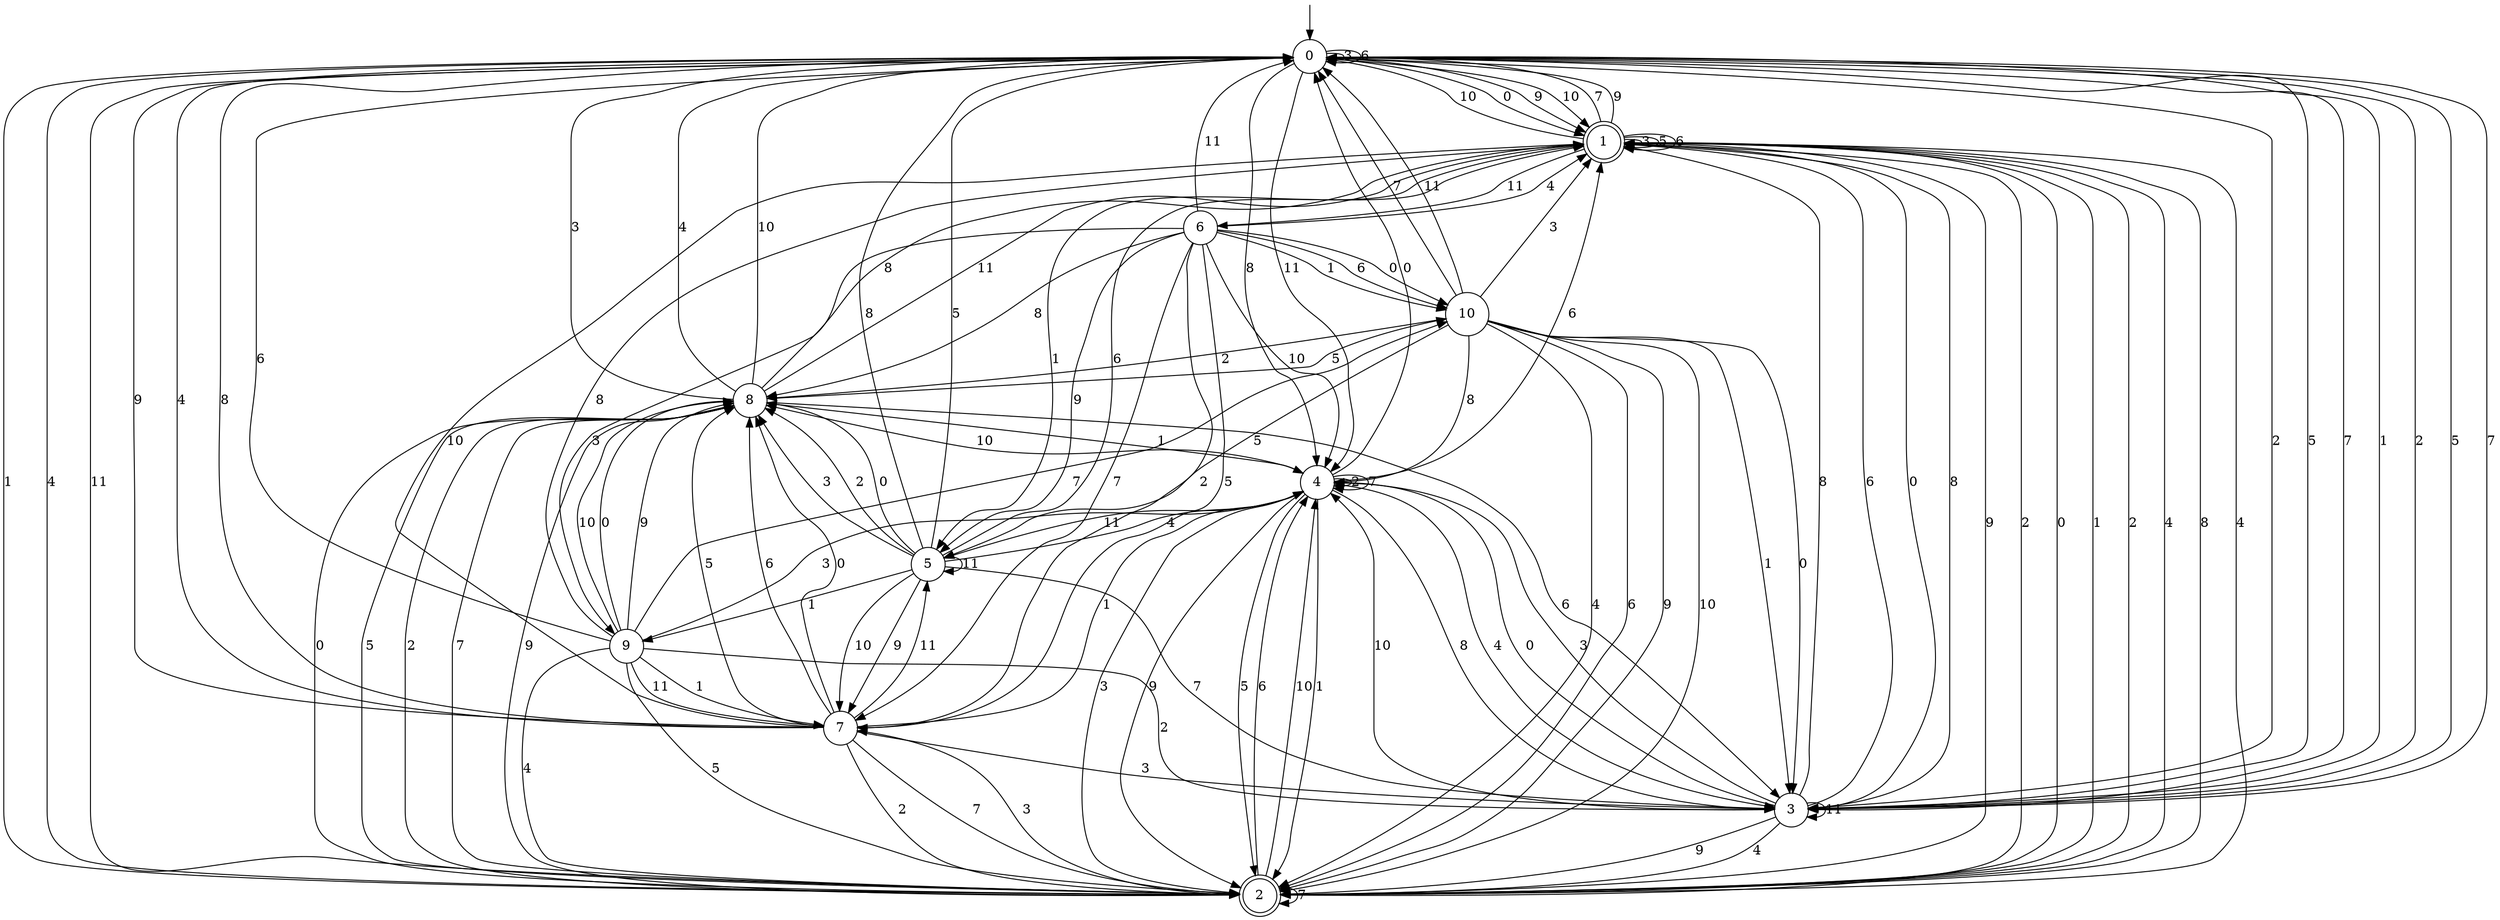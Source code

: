 digraph g {

	s0 [shape="circle" label="0"];
	s1 [shape="doublecircle" label="1"];
	s2 [shape="doublecircle" label="2"];
	s3 [shape="circle" label="3"];
	s4 [shape="circle" label="4"];
	s5 [shape="circle" label="5"];
	s6 [shape="circle" label="6"];
	s7 [shape="circle" label="7"];
	s8 [shape="circle" label="8"];
	s9 [shape="circle" label="9"];
	s10 [shape="circle" label="10"];
	s0 -> s1 [label="0"];
	s0 -> s2 [label="1"];
	s0 -> s3 [label="2"];
	s0 -> s0 [label="3"];
	s0 -> s2 [label="4"];
	s0 -> s3 [label="5"];
	s0 -> s0 [label="6"];
	s0 -> s3 [label="7"];
	s0 -> s4 [label="8"];
	s0 -> s1 [label="9"];
	s0 -> s1 [label="10"];
	s0 -> s4 [label="11"];
	s1 -> s3 [label="0"];
	s1 -> s5 [label="1"];
	s1 -> s2 [label="2"];
	s1 -> s1 [label="3"];
	s1 -> s2 [label="4"];
	s1 -> s1 [label="5"];
	s1 -> s1 [label="6"];
	s1 -> s0 [label="7"];
	s1 -> s3 [label="8"];
	s1 -> s0 [label="9"];
	s1 -> s0 [label="10"];
	s1 -> s6 [label="11"];
	s2 -> s1 [label="0"];
	s2 -> s1 [label="1"];
	s2 -> s1 [label="2"];
	s2 -> s7 [label="3"];
	s2 -> s1 [label="4"];
	s2 -> s8 [label="5"];
	s2 -> s4 [label="6"];
	s2 -> s2 [label="7"];
	s2 -> s1 [label="8"];
	s2 -> s1 [label="9"];
	s2 -> s4 [label="10"];
	s2 -> s0 [label="11"];
	s3 -> s4 [label="0"];
	s3 -> s0 [label="1"];
	s3 -> s0 [label="2"];
	s3 -> s4 [label="3"];
	s3 -> s2 [label="4"];
	s3 -> s0 [label="5"];
	s3 -> s1 [label="6"];
	s3 -> s0 [label="7"];
	s3 -> s1 [label="8"];
	s3 -> s2 [label="9"];
	s3 -> s4 [label="10"];
	s3 -> s3 [label="11"];
	s4 -> s0 [label="0"];
	s4 -> s2 [label="1"];
	s4 -> s4 [label="2"];
	s4 -> s2 [label="3"];
	s4 -> s3 [label="4"];
	s4 -> s2 [label="5"];
	s4 -> s1 [label="6"];
	s4 -> s4 [label="7"];
	s4 -> s3 [label="8"];
	s4 -> s2 [label="9"];
	s4 -> s8 [label="10"];
	s4 -> s5 [label="11"];
	s5 -> s8 [label="0"];
	s5 -> s9 [label="1"];
	s5 -> s8 [label="2"];
	s5 -> s8 [label="3"];
	s5 -> s4 [label="4"];
	s5 -> s0 [label="5"];
	s5 -> s1 [label="6"];
	s5 -> s3 [label="7"];
	s5 -> s0 [label="8"];
	s5 -> s7 [label="9"];
	s5 -> s7 [label="10"];
	s5 -> s5 [label="11"];
	s6 -> s10 [label="0"];
	s6 -> s10 [label="1"];
	s6 -> s7 [label="2"];
	s6 -> s9 [label="3"];
	s6 -> s1 [label="4"];
	s6 -> s7 [label="5"];
	s6 -> s10 [label="6"];
	s6 -> s7 [label="7"];
	s6 -> s8 [label="8"];
	s6 -> s5 [label="9"];
	s6 -> s4 [label="10"];
	s6 -> s0 [label="11"];
	s7 -> s8 [label="0"];
	s7 -> s4 [label="1"];
	s7 -> s2 [label="2"];
	s7 -> s3 [label="3"];
	s7 -> s0 [label="4"];
	s7 -> s8 [label="5"];
	s7 -> s8 [label="6"];
	s7 -> s2 [label="7"];
	s7 -> s0 [label="8"];
	s7 -> s0 [label="9"];
	s7 -> s1 [label="10"];
	s7 -> s5 [label="11"];
	s8 -> s2 [label="0"];
	s8 -> s4 [label="1"];
	s8 -> s2 [label="2"];
	s8 -> s0 [label="3"];
	s8 -> s0 [label="4"];
	s8 -> s10 [label="5"];
	s8 -> s3 [label="6"];
	s8 -> s2 [label="7"];
	s8 -> s1 [label="8"];
	s8 -> s2 [label="9"];
	s8 -> s0 [label="10"];
	s8 -> s1 [label="11"];
	s9 -> s8 [label="0"];
	s9 -> s7 [label="1"];
	s9 -> s3 [label="2"];
	s9 -> s4 [label="3"];
	s9 -> s2 [label="4"];
	s9 -> s2 [label="5"];
	s9 -> s0 [label="6"];
	s9 -> s10 [label="7"];
	s9 -> s1 [label="8"];
	s9 -> s8 [label="9"];
	s9 -> s8 [label="10"];
	s9 -> s7 [label="11"];
	s10 -> s3 [label="0"];
	s10 -> s3 [label="1"];
	s10 -> s8 [label="2"];
	s10 -> s1 [label="3"];
	s10 -> s2 [label="4"];
	s10 -> s5 [label="5"];
	s10 -> s2 [label="6"];
	s10 -> s0 [label="7"];
	s10 -> s4 [label="8"];
	s10 -> s2 [label="9"];
	s10 -> s2 [label="10"];
	s10 -> s0 [label="11"];

__start0 [label="" shape="none" width="0" height="0"];
__start0 -> s0;

}
